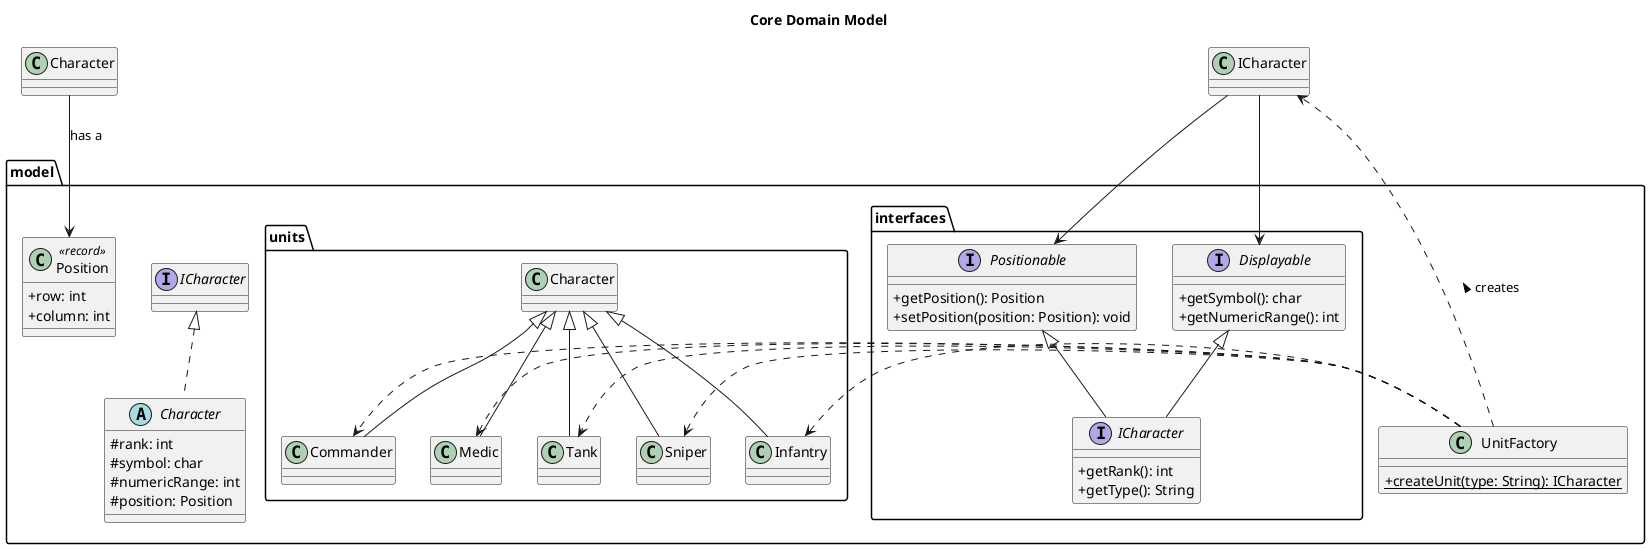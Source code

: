 @startuml
' Core Domain Model Architecture

title Core Domain Model

skinparam classAttributeIconSize 0

package "model" {
    class UnitFactory {
        + {static} createUnit(type: String): ICharacter
    }

    abstract class Character implements ICharacter {
        # rank: int
        # symbol: char
        # numericRange: int
        # position: Position
    }

    class Position <<record>> {
        + row: int
        + column: int
    }
}

package "model.interfaces" {
    interface ICharacter extends Positionable, Displayable {
        + getRank(): int
        + getType(): String
    }

    interface Positionable {
        + getPosition(): Position
        + setPosition(position: Position): void
    }

    interface Displayable {
        + getSymbol(): char
        + getNumericRange(): int
    }
}

package "model.units" {
    class Commander extends Character
    class Medic extends Character
    class Tank extends Character
    class Sniper extends Character
    class Infantry extends Character
}

' Relationships
Character --> Position : has a
ICharacter --> Positionable
ICharacter --> Displayable

UnitFactory ..> ICharacter : creates >
UnitFactory .> Commander
UnitFactory .> Medic
UnitFactory .> Tank
UnitFactory .> Sniper
UnitFactory .> Infantry

@enduml
